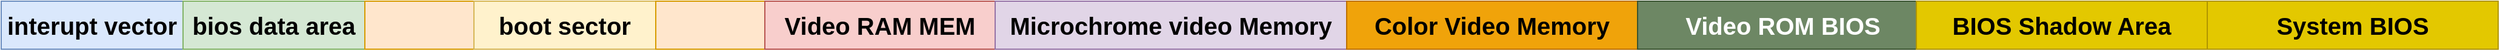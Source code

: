 <mxfile version="24.3.1" type="github">
  <diagram id="wFE0QG_FPsp0jaGvCLVb" name="Page-1">
    <mxGraphModel dx="2924" dy="1106" grid="1" gridSize="10" guides="1" tooltips="1" connect="1" arrows="1" fold="1" page="1" pageScale="1" pageWidth="850" pageHeight="1100" math="0" shadow="0">
      <root>
        <mxCell id="0" />
        <mxCell id="1" parent="0" />
        <mxCell id="s_7mGbBZ-8Ej9yZiGYav-1" value="&lt;font style=&quot;font-size: 20px;&quot;&gt;interupt vector&lt;/font&gt;" style="rounded=0;whiteSpace=wrap;html=1;fillColor=#dae8fc;strokeColor=#6c8ebf;fontStyle=1;fontSize=20;" vertex="1" parent="1">
          <mxGeometry x="-840" y="210" width="150" height="40" as="geometry" />
        </mxCell>
        <mxCell id="s_7mGbBZ-8Ej9yZiGYav-2" value="bios data area" style="rounded=0;whiteSpace=wrap;html=1;fillColor=#d5e8d4;strokeColor=#82b366;fontStyle=1;fontSize=20;" vertex="1" parent="1">
          <mxGeometry x="-690" y="210" width="150" height="40" as="geometry" />
        </mxCell>
        <mxCell id="s_7mGbBZ-8Ej9yZiGYav-4" value="" style="rounded=0;whiteSpace=wrap;html=1;fillColor=#ffe6cc;strokeColor=#d79b00;fontStyle=1;fontSize=20;" vertex="1" parent="1">
          <mxGeometry x="-540" y="210" width="90" height="40" as="geometry" />
        </mxCell>
        <mxCell id="s_7mGbBZ-8Ej9yZiGYav-5" value="boot sector" style="rounded=0;whiteSpace=wrap;html=1;fillColor=#fff2cc;strokeColor=#d6b656;fontStyle=1;fontSize=20;" vertex="1" parent="1">
          <mxGeometry x="-450" y="210" width="150" height="40" as="geometry" />
        </mxCell>
        <mxCell id="s_7mGbBZ-8Ej9yZiGYav-6" value="" style="rounded=0;whiteSpace=wrap;html=1;fillColor=#ffe6cc;strokeColor=#d79b00;fontStyle=1;fontSize=20;" vertex="1" parent="1">
          <mxGeometry x="-300" y="210" width="90" height="40" as="geometry" />
        </mxCell>
        <mxCell id="s_7mGbBZ-8Ej9yZiGYav-7" value="Video RAM MEM" style="rounded=0;whiteSpace=wrap;html=1;fillColor=#f8cecc;strokeColor=#b85450;fontStyle=1;fontSize=20;" vertex="1" parent="1">
          <mxGeometry x="-210" y="210" width="190" height="40" as="geometry" />
        </mxCell>
        <mxCell id="s_7mGbBZ-8Ej9yZiGYav-8" value="Microchrome video Memory" style="rounded=0;whiteSpace=wrap;html=1;fillColor=#e1d5e7;strokeColor=#9673a6;fontStyle=1;fontSize=20;" vertex="1" parent="1">
          <mxGeometry x="-20" y="210" width="290" height="40" as="geometry" />
        </mxCell>
        <mxCell id="s_7mGbBZ-8Ej9yZiGYav-9" value="Color Video Memory" style="rounded=0;whiteSpace=wrap;html=1;fillColor=#f0a30a;strokeColor=#BD7000;fontStyle=1;fontSize=20;fontColor=#000000;" vertex="1" parent="1">
          <mxGeometry x="270" y="210" width="240" height="40" as="geometry" />
        </mxCell>
        <mxCell id="s_7mGbBZ-8Ej9yZiGYav-10" value="Video ROM BIOS" style="rounded=0;whiteSpace=wrap;html=1;fillColor=#6d8764;strokeColor=#3A5431;fontStyle=1;fontSize=20;fontColor=#ffffff;" vertex="1" parent="1">
          <mxGeometry x="510" y="210" width="240" height="40" as="geometry" />
        </mxCell>
        <mxCell id="s_7mGbBZ-8Ej9yZiGYav-11" value="BIOS Shadow Area" style="rounded=0;whiteSpace=wrap;html=1;fillColor=#e3c800;strokeColor=#B09500;fontStyle=1;fontSize=20;fontColor=#000000;" vertex="1" parent="1">
          <mxGeometry x="740" y="210" width="240" height="40" as="geometry" />
        </mxCell>
        <mxCell id="s_7mGbBZ-8Ej9yZiGYav-12" value="System BIOS" style="rounded=0;whiteSpace=wrap;html=1;fillColor=#e3c800;strokeColor=#B09500;fontStyle=1;fontSize=20;fontColor=#000000;" vertex="1" parent="1">
          <mxGeometry x="980" y="210" width="240" height="40" as="geometry" />
        </mxCell>
      </root>
    </mxGraphModel>
  </diagram>
</mxfile>
